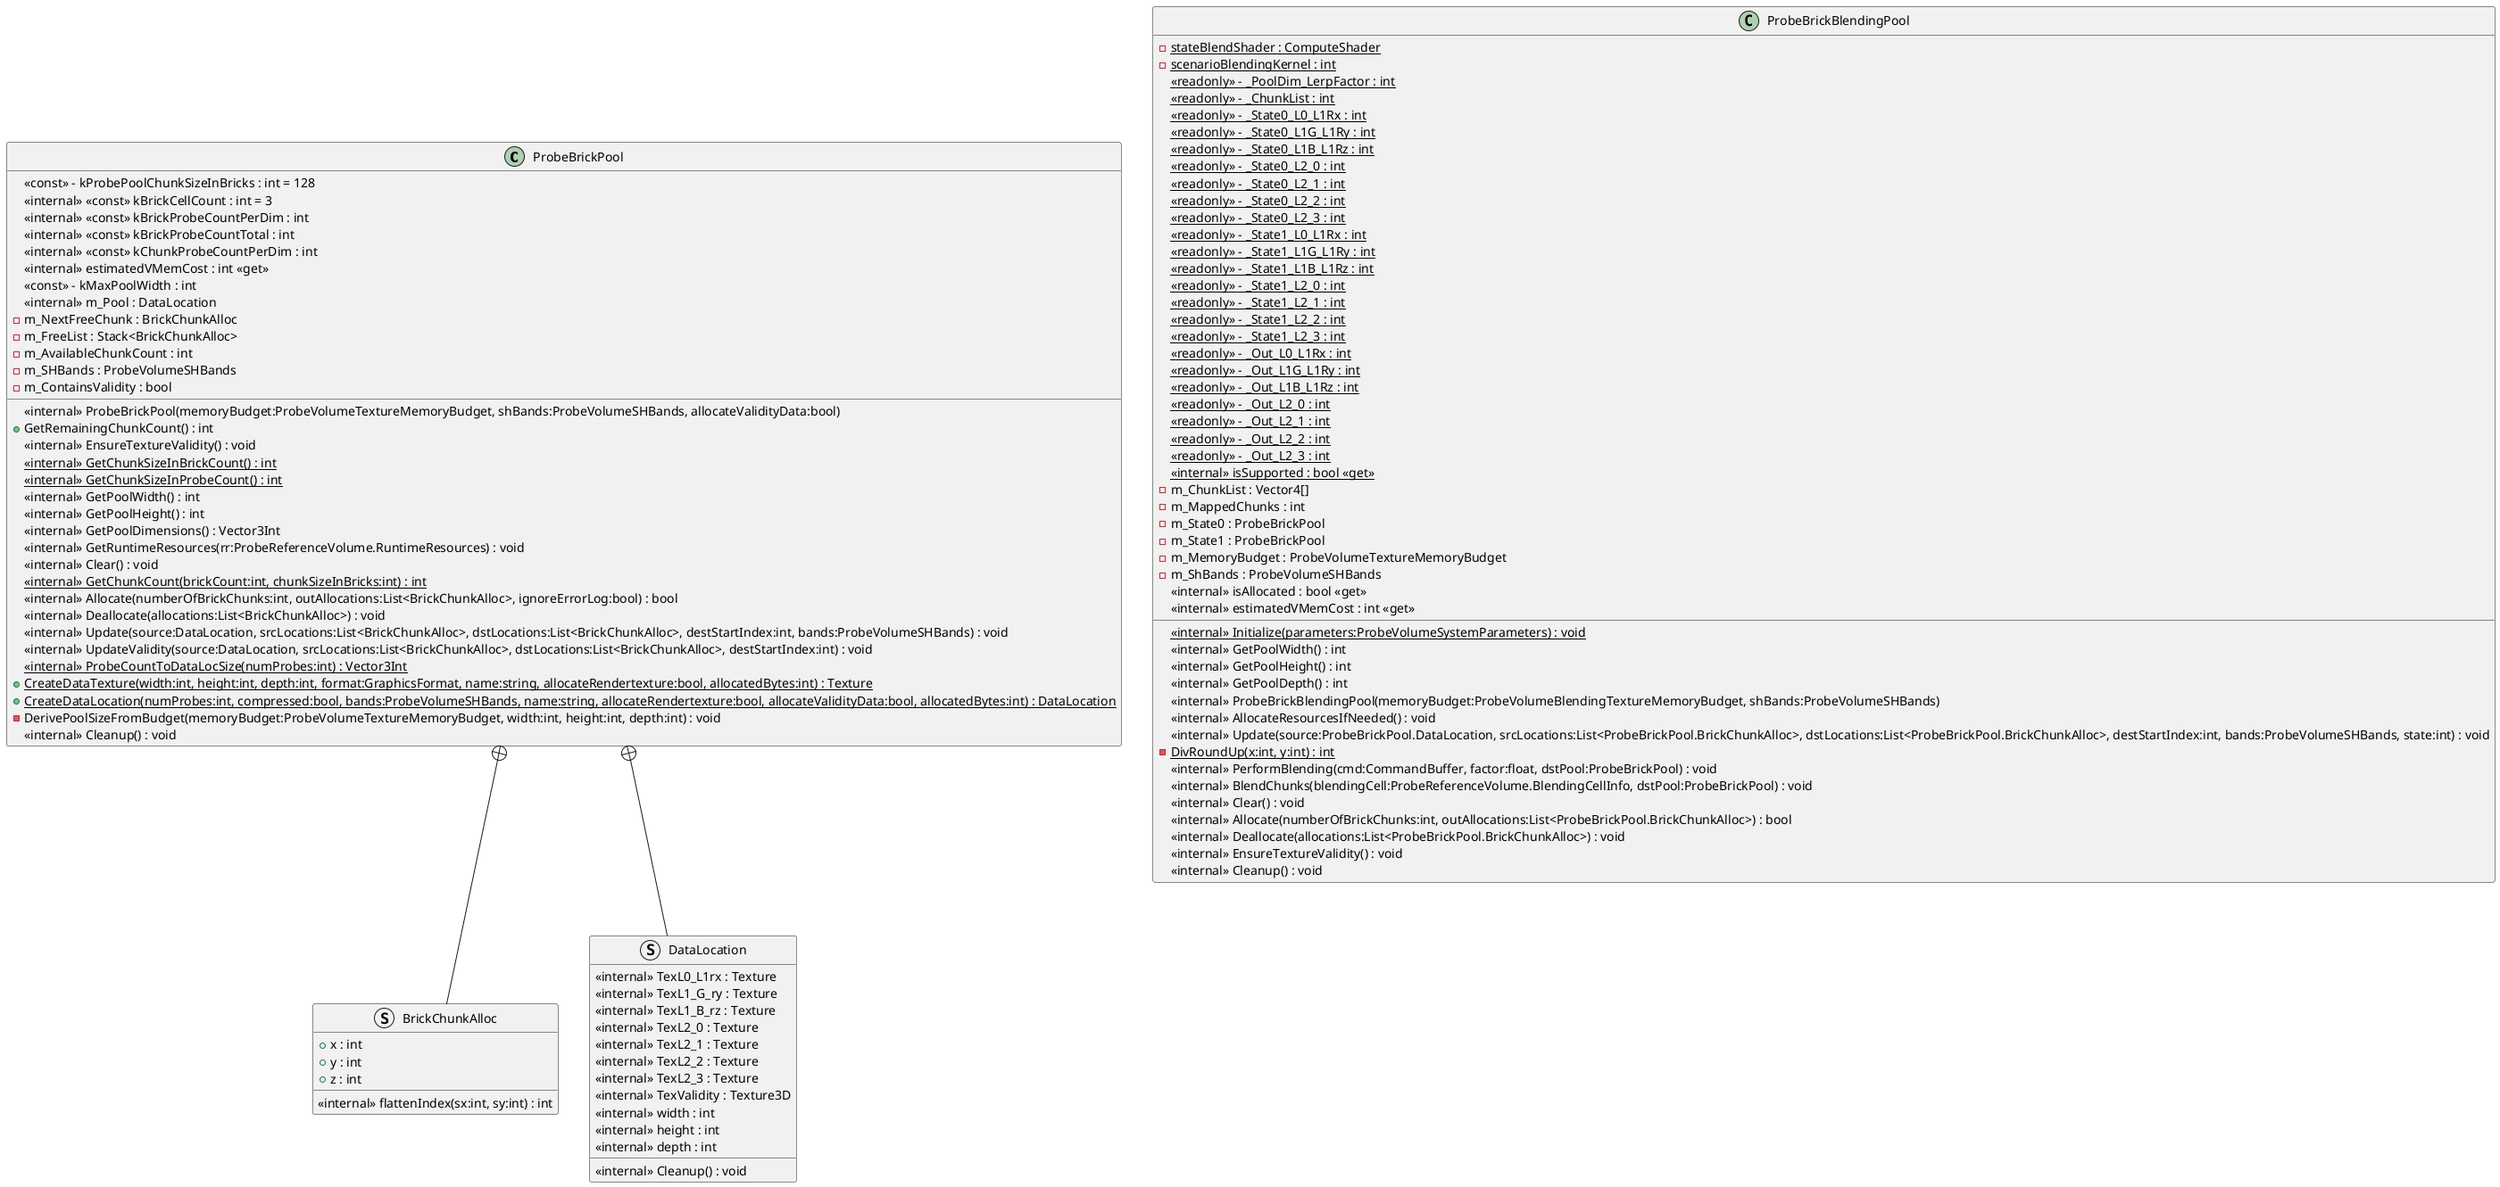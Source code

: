 @startuml
class ProbeBrickPool {
    <<const>> - kProbePoolChunkSizeInBricks : int = 128
    <<internal>> <<const>> kBrickCellCount : int = 3
    <<internal>> <<const>> kBrickProbeCountPerDim : int
    <<internal>> <<const>> kBrickProbeCountTotal : int
    <<internal>> <<const>> kChunkProbeCountPerDim : int
    <<internal>> estimatedVMemCost : int <<get>>
    <<const>> - kMaxPoolWidth : int
    <<internal>> m_Pool : DataLocation
    - m_NextFreeChunk : BrickChunkAlloc
    - m_FreeList : Stack<BrickChunkAlloc>
    - m_AvailableChunkCount : int
    - m_SHBands : ProbeVolumeSHBands
    - m_ContainsValidity : bool
    <<internal>> ProbeBrickPool(memoryBudget:ProbeVolumeTextureMemoryBudget, shBands:ProbeVolumeSHBands, allocateValidityData:bool)
    + GetRemainingChunkCount() : int
    <<internal>> EnsureTextureValidity() : void
    <<internal>> {static} GetChunkSizeInBrickCount() : int
    <<internal>> {static} GetChunkSizeInProbeCount() : int
    <<internal>> GetPoolWidth() : int
    <<internal>> GetPoolHeight() : int
    <<internal>> GetPoolDimensions() : Vector3Int
    <<internal>> GetRuntimeResources(rr:ProbeReferenceVolume.RuntimeResources) : void
    <<internal>> Clear() : void
    <<internal>> {static} GetChunkCount(brickCount:int, chunkSizeInBricks:int) : int
    <<internal>> Allocate(numberOfBrickChunks:int, outAllocations:List<BrickChunkAlloc>, ignoreErrorLog:bool) : bool
    <<internal>> Deallocate(allocations:List<BrickChunkAlloc>) : void
    <<internal>> Update(source:DataLocation, srcLocations:List<BrickChunkAlloc>, dstLocations:List<BrickChunkAlloc>, destStartIndex:int, bands:ProbeVolumeSHBands) : void
    <<internal>> UpdateValidity(source:DataLocation, srcLocations:List<BrickChunkAlloc>, dstLocations:List<BrickChunkAlloc>, destStartIndex:int) : void
    <<internal>> {static} ProbeCountToDataLocSize(numProbes:int) : Vector3Int
    + {static} CreateDataTexture(width:int, height:int, depth:int, format:GraphicsFormat, name:string, allocateRendertexture:bool, allocatedBytes:int) : Texture
    + {static} CreateDataLocation(numProbes:int, compressed:bool, bands:ProbeVolumeSHBands, name:string, allocateRendertexture:bool, allocateValidityData:bool, allocatedBytes:int) : DataLocation
    - DerivePoolSizeFromBudget(memoryBudget:ProbeVolumeTextureMemoryBudget, width:int, height:int, depth:int) : void
    <<internal>> Cleanup() : void
}
class ProbeBrickBlendingPool {
    {static} - stateBlendShader : ComputeShader
    {static} - scenarioBlendingKernel : int
    {static} <<readonly>> - _PoolDim_LerpFactor : int
    {static} <<readonly>> - _ChunkList : int
    {static} <<readonly>> - _State0_L0_L1Rx : int
    {static} <<readonly>> - _State0_L1G_L1Ry : int
    {static} <<readonly>> - _State0_L1B_L1Rz : int
    {static} <<readonly>> - _State0_L2_0 : int
    {static} <<readonly>> - _State0_L2_1 : int
    {static} <<readonly>> - _State0_L2_2 : int
    {static} <<readonly>> - _State0_L2_3 : int
    {static} <<readonly>> - _State1_L0_L1Rx : int
    {static} <<readonly>> - _State1_L1G_L1Ry : int
    {static} <<readonly>> - _State1_L1B_L1Rz : int
    {static} <<readonly>> - _State1_L2_0 : int
    {static} <<readonly>> - _State1_L2_1 : int
    {static} <<readonly>> - _State1_L2_2 : int
    {static} <<readonly>> - _State1_L2_3 : int
    {static} <<readonly>> - _Out_L0_L1Rx : int
    {static} <<readonly>> - _Out_L1G_L1Ry : int
    {static} <<readonly>> - _Out_L1B_L1Rz : int
    {static} <<readonly>> - _Out_L2_0 : int
    {static} <<readonly>> - _Out_L2_1 : int
    {static} <<readonly>> - _Out_L2_2 : int
    {static} <<readonly>> - _Out_L2_3 : int
    <<internal>> {static} isSupported : bool <<get>>
    <<internal>> {static} Initialize(parameters:ProbeVolumeSystemParameters) : void
    - m_ChunkList : Vector4[]
    - m_MappedChunks : int
    - m_State0 : ProbeBrickPool
    - m_State1 : ProbeBrickPool
    - m_MemoryBudget : ProbeVolumeTextureMemoryBudget
    - m_ShBands : ProbeVolumeSHBands
    <<internal>> isAllocated : bool <<get>>
    <<internal>> estimatedVMemCost : int <<get>>
    <<internal>> GetPoolWidth() : int
    <<internal>> GetPoolHeight() : int
    <<internal>> GetPoolDepth() : int
    <<internal>> ProbeBrickBlendingPool(memoryBudget:ProbeVolumeBlendingTextureMemoryBudget, shBands:ProbeVolumeSHBands)
    <<internal>> AllocateResourcesIfNeeded() : void
    <<internal>> Update(source:ProbeBrickPool.DataLocation, srcLocations:List<ProbeBrickPool.BrickChunkAlloc>, dstLocations:List<ProbeBrickPool.BrickChunkAlloc>, destStartIndex:int, bands:ProbeVolumeSHBands, state:int) : void
    {static} - DivRoundUp(x:int, y:int) : int
    <<internal>> PerformBlending(cmd:CommandBuffer, factor:float, dstPool:ProbeBrickPool) : void
    <<internal>> BlendChunks(blendingCell:ProbeReferenceVolume.BlendingCellInfo, dstPool:ProbeBrickPool) : void
    <<internal>> Clear() : void
    <<internal>> Allocate(numberOfBrickChunks:int, outAllocations:List<ProbeBrickPool.BrickChunkAlloc>) : bool
    <<internal>> Deallocate(allocations:List<ProbeBrickPool.BrickChunkAlloc>) : void
    <<internal>> EnsureTextureValidity() : void
    <<internal>> Cleanup() : void
}
struct BrickChunkAlloc {
    + x : int
    + y : int
    + z : int
    <<internal>> flattenIndex(sx:int, sy:int) : int
}
struct DataLocation {
    <<internal>> TexL0_L1rx : Texture
    <<internal>> TexL1_G_ry : Texture
    <<internal>> TexL1_B_rz : Texture
    <<internal>> TexL2_0 : Texture
    <<internal>> TexL2_1 : Texture
    <<internal>> TexL2_2 : Texture
    <<internal>> TexL2_3 : Texture
    <<internal>> TexValidity : Texture3D
    <<internal>> width : int
    <<internal>> height : int
    <<internal>> depth : int
    <<internal>> Cleanup() : void
}
ProbeBrickPool +-- BrickChunkAlloc
ProbeBrickPool +-- DataLocation
@enduml
